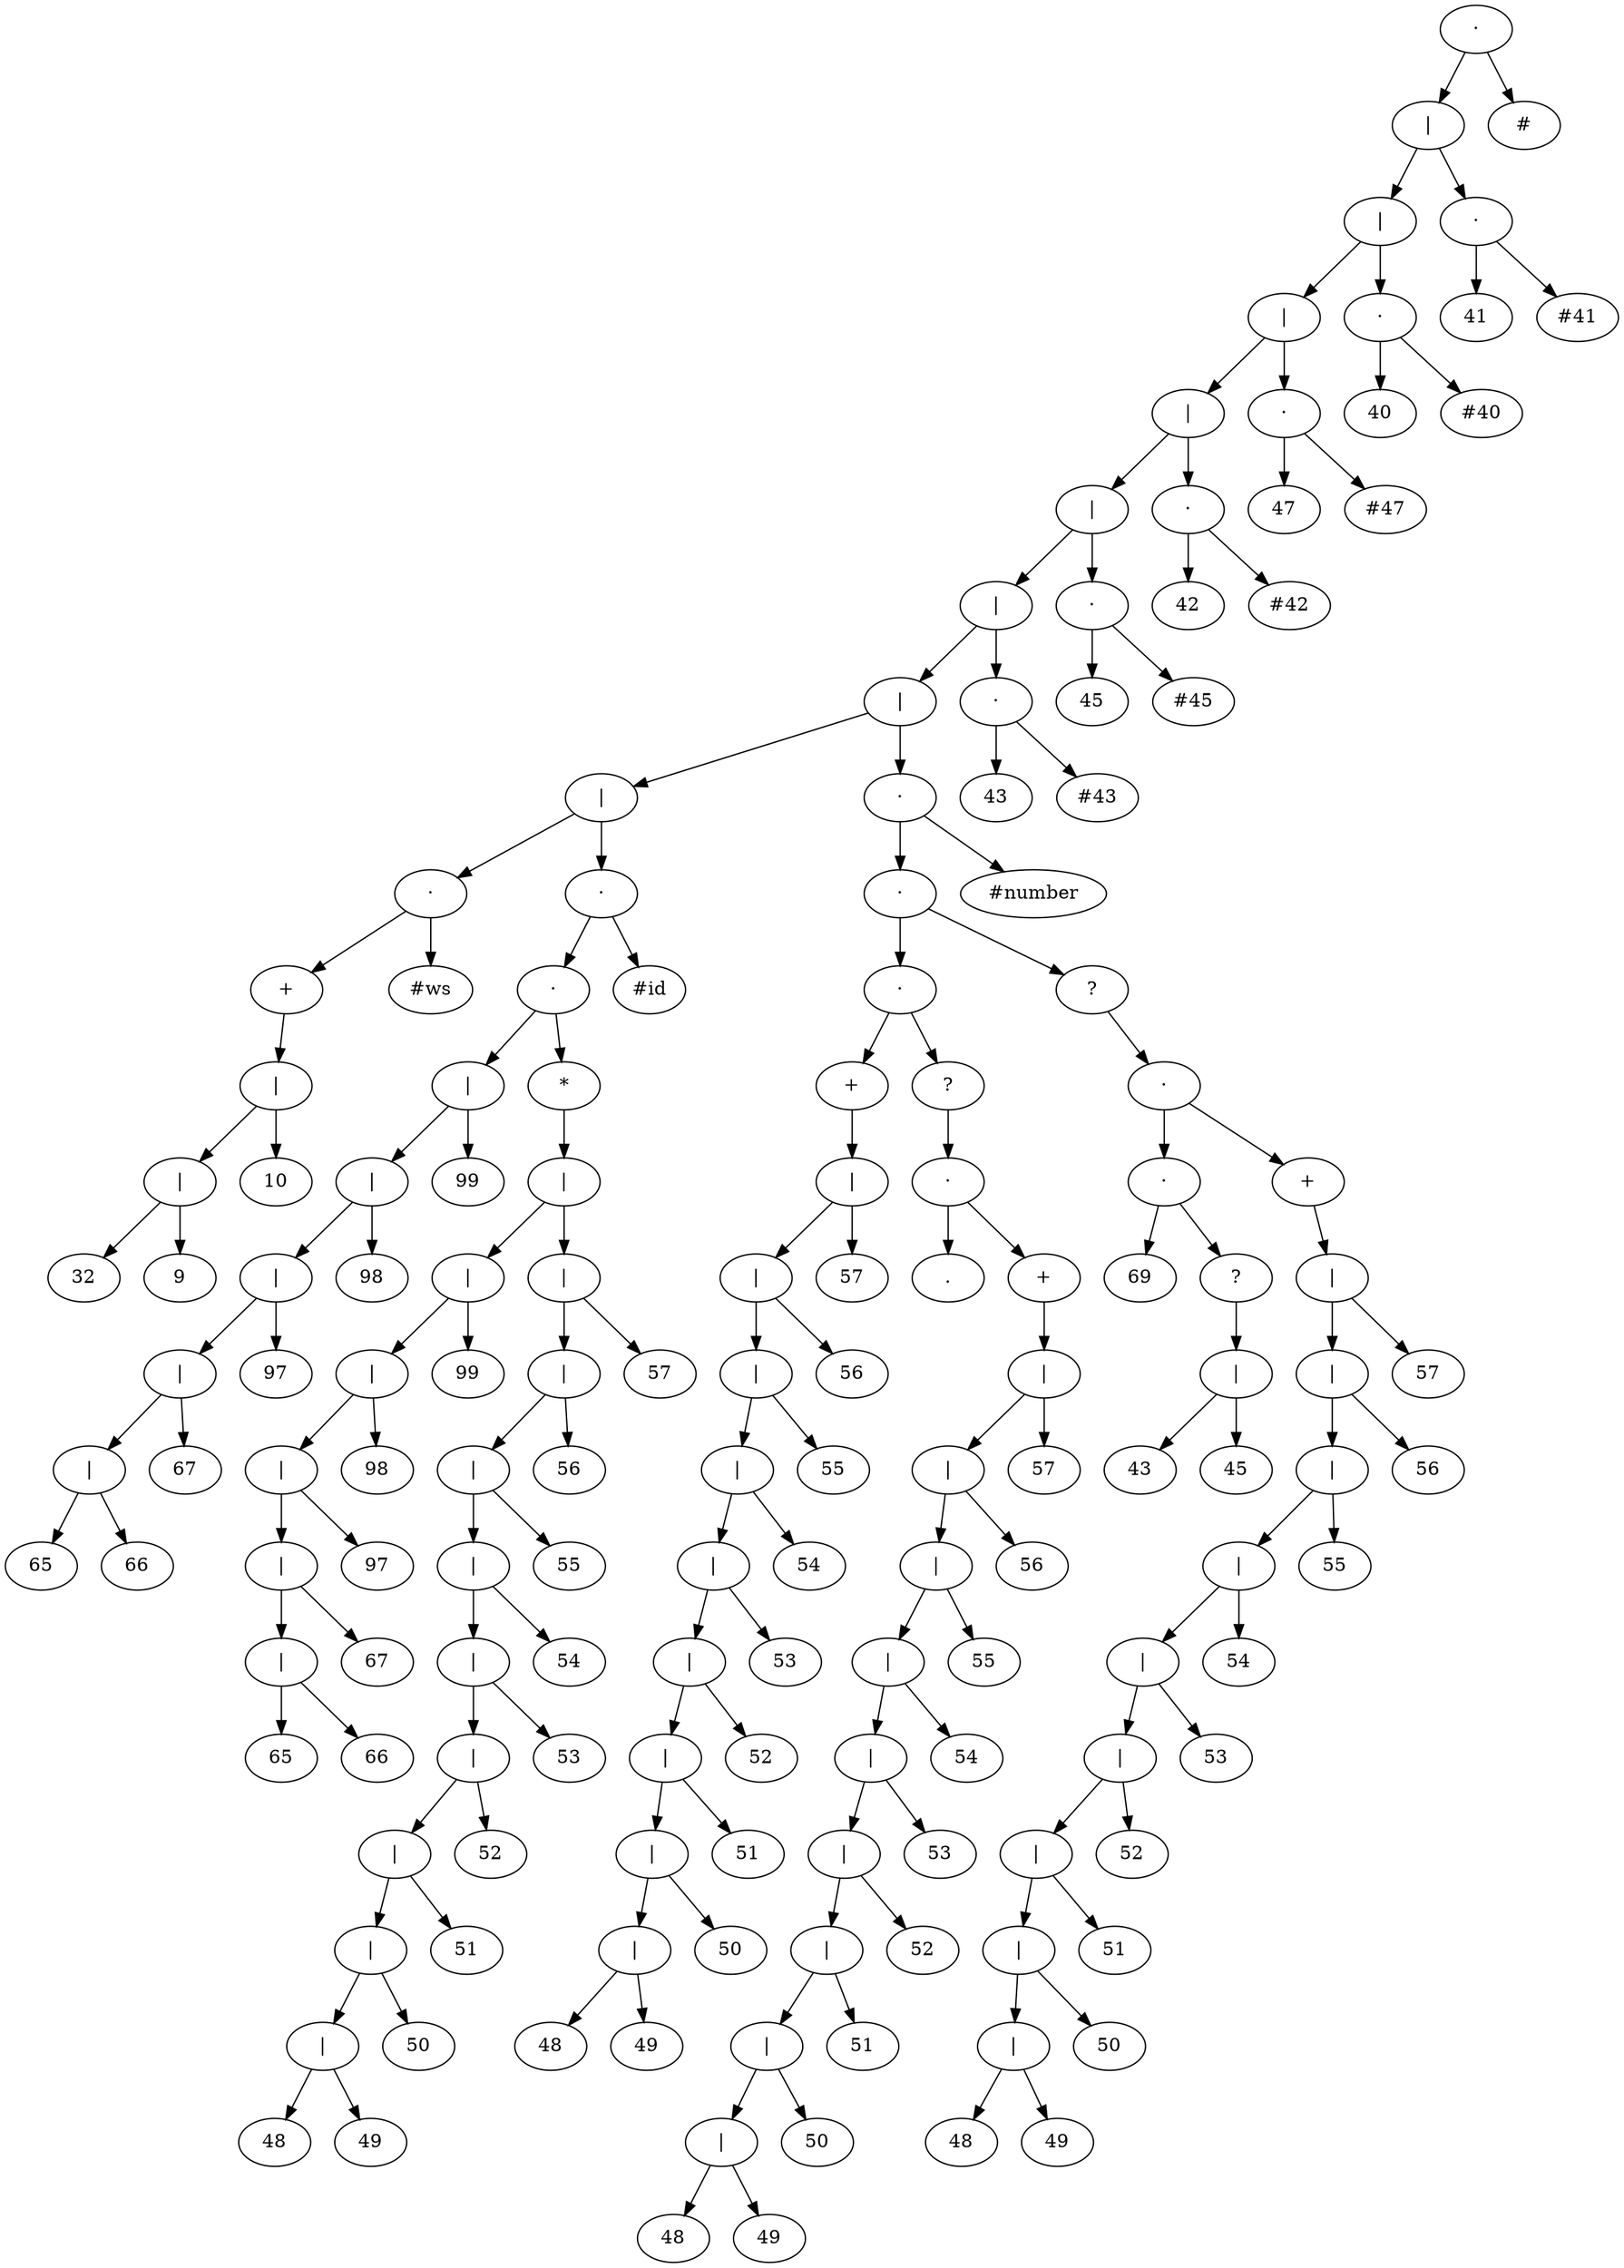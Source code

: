 digraph "Arbol Sintatico" {
n156 [label="·"];
n156 -> n154;
n154 [label="|"];
n154 -> n150;
n150 [label="|"];
n150 -> n146;
n146 [label="|"];
n146 -> n142;
n142 [label="|"];
n142 -> n138;
n138 [label="|"];
n138 -> n134;
n134 [label="|"];
n134 -> n130;
n130 [label="|"];
n130 -> n54;
n54 [label="|"];
n54 -> n7;
n7 [label="·"];
n7 -> n5;
n5 [label="+"];
n5 -> n4;
n4 [label="|"];
n4 -> n2;
n2 [label="|"];
n2 -> n0;
n0 [label="32"];
n2 -> n1;
n1 [label="9"];
n4 -> n3;
n3 [label="10"];
n7 -> n6;
n6 [label="#ws"];
n54 -> n53;
n53 [label="·"];
n53 -> n51;
n51 [label="·"];
n51 -> n18;
n18 [label="|"];
n18 -> n16;
n16 [label="|"];
n16 -> n14;
n14 [label="|"];
n14 -> n12;
n12 [label="|"];
n12 -> n10;
n10 [label="|"];
n10 -> n8;
n8 [label="65"];
n10 -> n9;
n9 [label="66"];
n12 -> n11;
n11 [label="67"];
n14 -> n13;
n13 [label="97"];
n16 -> n15;
n15 [label="98"];
n18 -> n17;
n17 [label="99"];
n51 -> n50;
n50 [label="*"];
n50 -> n49;
n49 [label="|"];
n49 -> n29;
n29 [label="|"];
n29 -> n27;
n27 [label="|"];
n27 -> n25;
n25 [label="|"];
n25 -> n23;
n23 [label="|"];
n23 -> n21;
n21 [label="|"];
n21 -> n19;
n19 [label="65"];
n21 -> n20;
n20 [label="66"];
n23 -> n22;
n22 [label="67"];
n25 -> n24;
n24 [label="97"];
n27 -> n26;
n26 [label="98"];
n29 -> n28;
n28 [label="99"];
n49 -> n48;
n48 [label="|"];
n48 -> n46;
n46 [label="|"];
n46 -> n44;
n44 [label="|"];
n44 -> n42;
n42 [label="|"];
n42 -> n40;
n40 [label="|"];
n40 -> n38;
n38 [label="|"];
n38 -> n36;
n36 [label="|"];
n36 -> n34;
n34 [label="|"];
n34 -> n32;
n32 [label="|"];
n32 -> n30;
n30 [label="48"];
n32 -> n31;
n31 [label="49"];
n34 -> n33;
n33 [label="50"];
n36 -> n35;
n35 [label="51"];
n38 -> n37;
n37 [label="52"];
n40 -> n39;
n39 [label="53"];
n42 -> n41;
n41 [label="54"];
n44 -> n43;
n43 [label="55"];
n46 -> n45;
n45 [label="56"];
n48 -> n47;
n47 [label="57"];
n53 -> n52;
n52 [label="#id"];
n130 -> n129;
n129 [label="·"];
n129 -> n127;
n127 [label="·"];
n127 -> n98;
n98 [label="·"];
n98 -> n74;
n74 [label="+"];
n74 -> n73;
n73 [label="|"];
n73 -> n71;
n71 [label="|"];
n71 -> n69;
n69 [label="|"];
n69 -> n67;
n67 [label="|"];
n67 -> n65;
n65 [label="|"];
n65 -> n63;
n63 [label="|"];
n63 -> n61;
n61 [label="|"];
n61 -> n59;
n59 [label="|"];
n59 -> n57;
n57 [label="|"];
n57 -> n55;
n55 [label="48"];
n57 -> n56;
n56 [label="49"];
n59 -> n58;
n58 [label="50"];
n61 -> n60;
n60 [label="51"];
n63 -> n62;
n62 [label="52"];
n65 -> n64;
n64 [label="53"];
n67 -> n66;
n66 [label="54"];
n69 -> n68;
n68 [label="55"];
n71 -> n70;
n70 [label="56"];
n73 -> n72;
n72 [label="57"];
n98 -> n97;
n97 [label="?"];
n97 -> n96;
n96 [label="·"];
n96 -> n75;
n75 [label="."];
n96 -> n95;
n95 [label="+"];
n95 -> n94;
n94 [label="|"];
n94 -> n92;
n92 [label="|"];
n92 -> n90;
n90 [label="|"];
n90 -> n88;
n88 [label="|"];
n88 -> n86;
n86 [label="|"];
n86 -> n84;
n84 [label="|"];
n84 -> n82;
n82 [label="|"];
n82 -> n80;
n80 [label="|"];
n80 -> n78;
n78 [label="|"];
n78 -> n76;
n76 [label="48"];
n78 -> n77;
n77 [label="49"];
n80 -> n79;
n79 [label="50"];
n82 -> n81;
n81 [label="51"];
n84 -> n83;
n83 [label="52"];
n86 -> n85;
n85 [label="53"];
n88 -> n87;
n87 [label="54"];
n90 -> n89;
n89 [label="55"];
n92 -> n91;
n91 [label="56"];
n94 -> n93;
n93 [label="57"];
n127 -> n126;
n126 [label="?"];
n126 -> n125;
n125 [label="·"];
n125 -> n104;
n104 [label="·"];
n104 -> n99;
n99 [label="69"];
n104 -> n103;
n103 [label="?"];
n103 -> n102;
n102 [label="|"];
n102 -> n100;
n100 [label="43"];
n102 -> n101;
n101 [label="45"];
n125 -> n124;
n124 [label="+"];
n124 -> n123;
n123 [label="|"];
n123 -> n121;
n121 [label="|"];
n121 -> n119;
n119 [label="|"];
n119 -> n117;
n117 [label="|"];
n117 -> n115;
n115 [label="|"];
n115 -> n113;
n113 [label="|"];
n113 -> n111;
n111 [label="|"];
n111 -> n109;
n109 [label="|"];
n109 -> n107;
n107 [label="|"];
n107 -> n105;
n105 [label="48"];
n107 -> n106;
n106 [label="49"];
n109 -> n108;
n108 [label="50"];
n111 -> n110;
n110 [label="51"];
n113 -> n112;
n112 [label="52"];
n115 -> n114;
n114 [label="53"];
n117 -> n116;
n116 [label="54"];
n119 -> n118;
n118 [label="55"];
n121 -> n120;
n120 [label="56"];
n123 -> n122;
n122 [label="57"];
n129 -> n128;
n128 [label="#number"];
n134 -> n133;
n133 [label="·"];
n133 -> n131;
n131 [label="43"];
n133 -> n132;
n132 [label="#43"];
n138 -> n137;
n137 [label="·"];
n137 -> n135;
n135 [label="45"];
n137 -> n136;
n136 [label="#45"];
n142 -> n141;
n141 [label="·"];
n141 -> n139;
n139 [label="42"];
n141 -> n140;
n140 [label="#42"];
n146 -> n145;
n145 [label="·"];
n145 -> n143;
n143 [label="47"];
n145 -> n144;
n144 [label="#47"];
n150 -> n149;
n149 [label="·"];
n149 -> n147;
n147 [label="40"];
n149 -> n148;
n148 [label="#40"];
n154 -> n153;
n153 [label="·"];
n153 -> n151;
n151 [label="41"];
n153 -> n152;
n152 [label="#41"];
n156 -> n155;
n155 [label="#"];

}